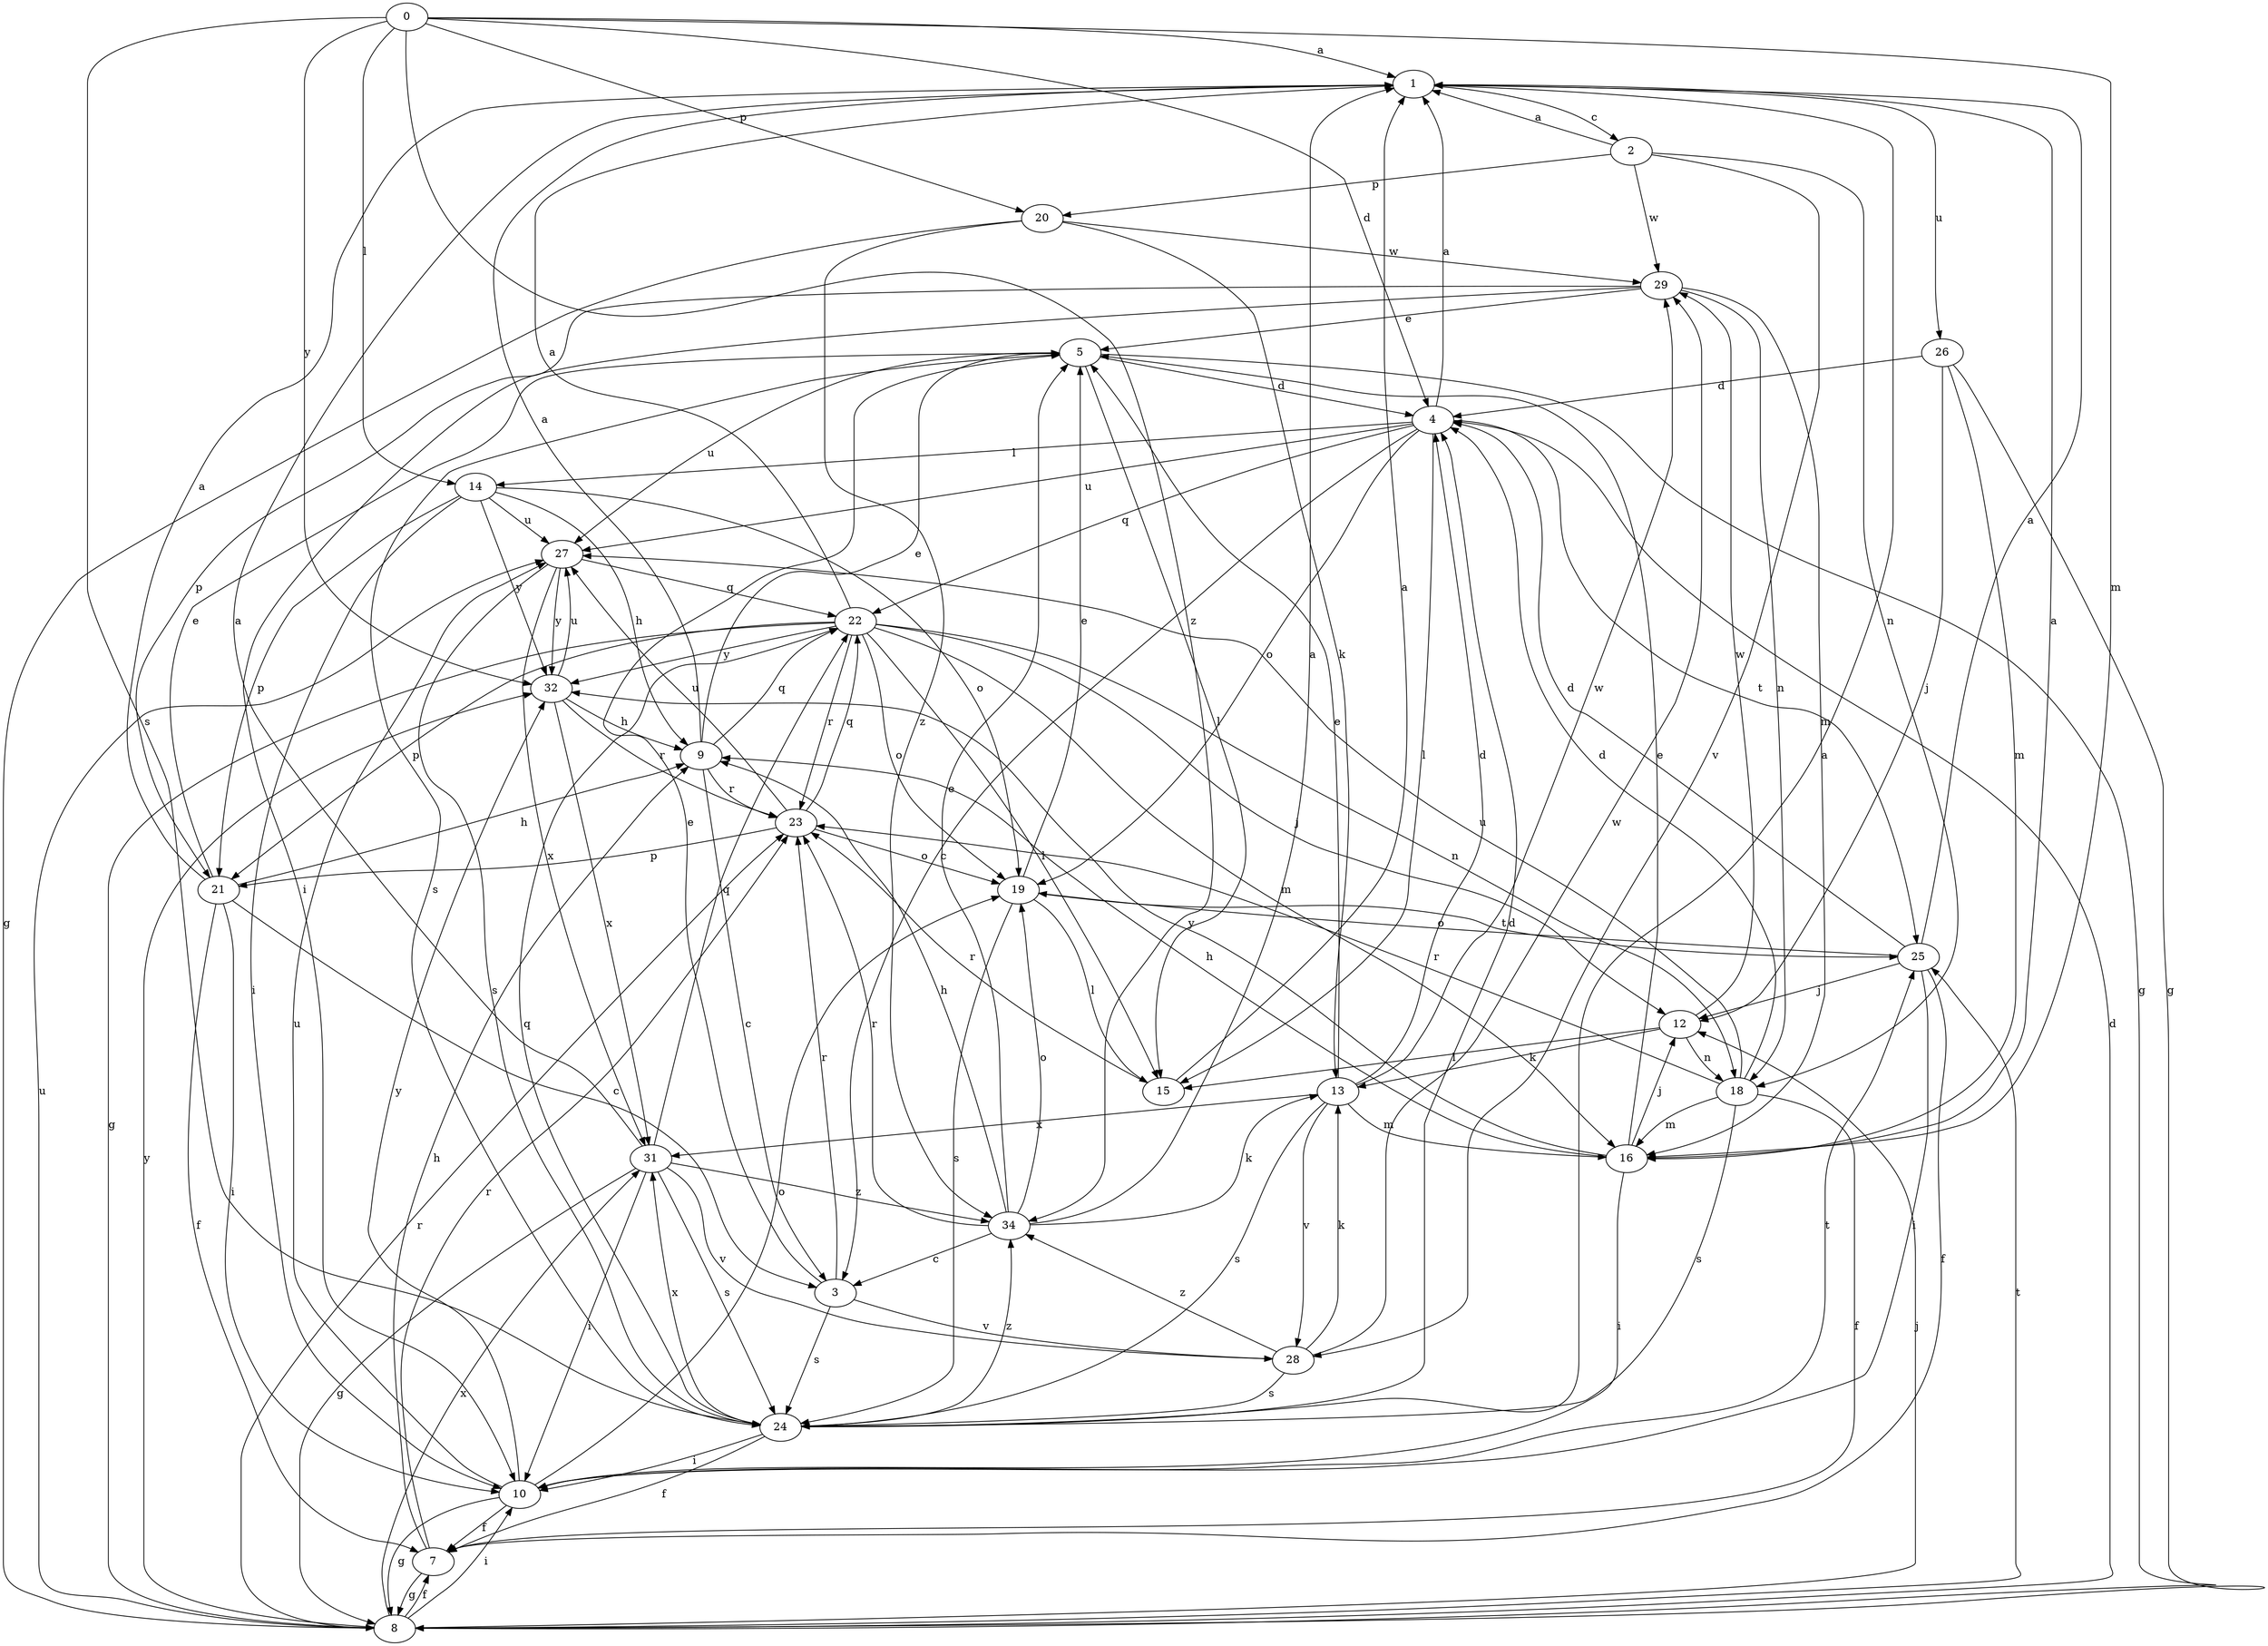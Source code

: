 strict digraph  {
0;
1;
2;
3;
4;
5;
7;
8;
9;
10;
12;
13;
14;
15;
16;
18;
19;
20;
21;
22;
23;
24;
25;
26;
27;
28;
29;
31;
32;
34;
0 -> 1  [label=a];
0 -> 4  [label=d];
0 -> 14  [label=l];
0 -> 16  [label=m];
0 -> 20  [label=p];
0 -> 24  [label=s];
0 -> 32  [label=y];
0 -> 34  [label=z];
1 -> 2  [label=c];
1 -> 26  [label=u];
2 -> 1  [label=a];
2 -> 18  [label=n];
2 -> 20  [label=p];
2 -> 28  [label=v];
2 -> 29  [label=w];
3 -> 5  [label=e];
3 -> 23  [label=r];
3 -> 24  [label=s];
3 -> 28  [label=v];
4 -> 1  [label=a];
4 -> 3  [label=c];
4 -> 14  [label=l];
4 -> 15  [label=l];
4 -> 19  [label=o];
4 -> 22  [label=q];
4 -> 25  [label=t];
4 -> 27  [label=u];
5 -> 4  [label=d];
5 -> 8  [label=g];
5 -> 15  [label=l];
5 -> 24  [label=s];
5 -> 27  [label=u];
7 -> 8  [label=g];
7 -> 9  [label=h];
7 -> 23  [label=r];
8 -> 4  [label=d];
8 -> 7  [label=f];
8 -> 10  [label=i];
8 -> 12  [label=j];
8 -> 23  [label=r];
8 -> 25  [label=t];
8 -> 27  [label=u];
8 -> 31  [label=x];
8 -> 32  [label=y];
9 -> 1  [label=a];
9 -> 3  [label=c];
9 -> 5  [label=e];
9 -> 22  [label=q];
9 -> 23  [label=r];
10 -> 7  [label=f];
10 -> 8  [label=g];
10 -> 19  [label=o];
10 -> 25  [label=t];
10 -> 27  [label=u];
10 -> 32  [label=y];
12 -> 13  [label=k];
12 -> 15  [label=l];
12 -> 18  [label=n];
12 -> 29  [label=w];
13 -> 4  [label=d];
13 -> 5  [label=e];
13 -> 16  [label=m];
13 -> 24  [label=s];
13 -> 28  [label=v];
13 -> 29  [label=w];
13 -> 31  [label=x];
14 -> 9  [label=h];
14 -> 10  [label=i];
14 -> 19  [label=o];
14 -> 21  [label=p];
14 -> 27  [label=u];
14 -> 32  [label=y];
15 -> 1  [label=a];
15 -> 23  [label=r];
16 -> 1  [label=a];
16 -> 5  [label=e];
16 -> 9  [label=h];
16 -> 10  [label=i];
16 -> 12  [label=j];
16 -> 32  [label=y];
18 -> 4  [label=d];
18 -> 7  [label=f];
18 -> 16  [label=m];
18 -> 23  [label=r];
18 -> 24  [label=s];
18 -> 27  [label=u];
19 -> 5  [label=e];
19 -> 15  [label=l];
19 -> 24  [label=s];
19 -> 25  [label=t];
20 -> 8  [label=g];
20 -> 13  [label=k];
20 -> 29  [label=w];
20 -> 34  [label=z];
21 -> 1  [label=a];
21 -> 3  [label=c];
21 -> 5  [label=e];
21 -> 7  [label=f];
21 -> 9  [label=h];
21 -> 10  [label=i];
22 -> 1  [label=a];
22 -> 8  [label=g];
22 -> 12  [label=j];
22 -> 15  [label=l];
22 -> 16  [label=m];
22 -> 18  [label=n];
22 -> 19  [label=o];
22 -> 21  [label=p];
22 -> 23  [label=r];
22 -> 32  [label=y];
23 -> 19  [label=o];
23 -> 21  [label=p];
23 -> 22  [label=q];
23 -> 27  [label=u];
24 -> 1  [label=a];
24 -> 4  [label=d];
24 -> 7  [label=f];
24 -> 10  [label=i];
24 -> 22  [label=q];
24 -> 31  [label=x];
24 -> 34  [label=z];
25 -> 1  [label=a];
25 -> 4  [label=d];
25 -> 7  [label=f];
25 -> 10  [label=i];
25 -> 12  [label=j];
25 -> 19  [label=o];
26 -> 4  [label=d];
26 -> 8  [label=g];
26 -> 12  [label=j];
26 -> 16  [label=m];
27 -> 22  [label=q];
27 -> 24  [label=s];
27 -> 31  [label=x];
27 -> 32  [label=y];
28 -> 13  [label=k];
28 -> 24  [label=s];
28 -> 29  [label=w];
28 -> 34  [label=z];
29 -> 5  [label=e];
29 -> 10  [label=i];
29 -> 16  [label=m];
29 -> 18  [label=n];
29 -> 21  [label=p];
31 -> 1  [label=a];
31 -> 8  [label=g];
31 -> 10  [label=i];
31 -> 22  [label=q];
31 -> 24  [label=s];
31 -> 28  [label=v];
31 -> 34  [label=z];
32 -> 9  [label=h];
32 -> 23  [label=r];
32 -> 27  [label=u];
32 -> 31  [label=x];
34 -> 1  [label=a];
34 -> 3  [label=c];
34 -> 5  [label=e];
34 -> 9  [label=h];
34 -> 13  [label=k];
34 -> 19  [label=o];
34 -> 23  [label=r];
}
